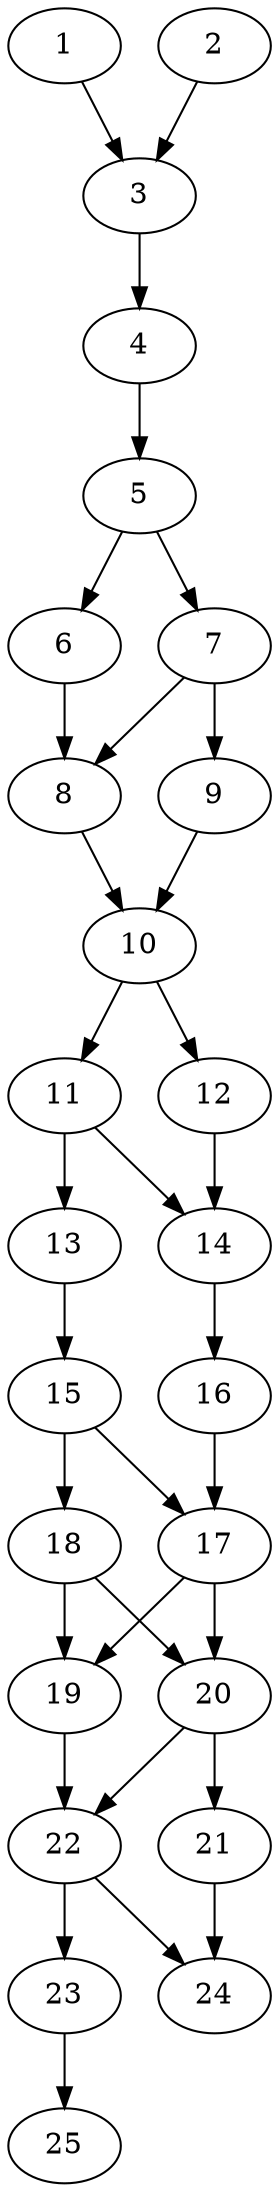 // DAG automatically generated by daggen at Thu Oct  3 14:00:39 2019
// ./daggen --dot -n 25 --ccr 0.3 --fat 0.3 --regular 0.5 --density 0.7 --mindata 5242880 --maxdata 52428800 
digraph G {
  1 [size="109226667", alpha="0.02", expect_size="32768000"] 
  1 -> 3 [size ="32768000"]
  2 [size="37044907", alpha="0.15", expect_size="11113472"] 
  2 -> 3 [size ="11113472"]
  3 [size="168273920", alpha="0.18", expect_size="50482176"] 
  3 -> 4 [size ="50482176"]
  4 [size="20104533", alpha="0.16", expect_size="6031360"] 
  4 -> 5 [size ="6031360"]
  5 [size="171106987", alpha="0.05", expect_size="51332096"] 
  5 -> 6 [size ="51332096"]
  5 -> 7 [size ="51332096"]
  6 [size="157733547", alpha="0.13", expect_size="47320064"] 
  6 -> 8 [size ="47320064"]
  7 [size="66385920", alpha="0.11", expect_size="19915776"] 
  7 -> 8 [size ="19915776"]
  7 -> 9 [size ="19915776"]
  8 [size="149452800", alpha="0.11", expect_size="44835840"] 
  8 -> 10 [size ="44835840"]
  9 [size="134430720", alpha="0.02", expect_size="40329216"] 
  9 -> 10 [size ="40329216"]
  10 [size="96566613", alpha="0.01", expect_size="28969984"] 
  10 -> 11 [size ="28969984"]
  10 -> 12 [size ="28969984"]
  11 [size="18797227", alpha="0.00", expect_size="5639168"] 
  11 -> 13 [size ="5639168"]
  11 -> 14 [size ="5639168"]
  12 [size="31921493", alpha="0.10", expect_size="9576448"] 
  12 -> 14 [size ="9576448"]
  13 [size="147582293", alpha="0.04", expect_size="44274688"] 
  13 -> 15 [size ="44274688"]
  14 [size="135010987", alpha="0.15", expect_size="40503296"] 
  14 -> 16 [size ="40503296"]
  15 [size="104328533", alpha="0.11", expect_size="31298560"] 
  15 -> 17 [size ="31298560"]
  15 -> 18 [size ="31298560"]
  16 [size="146032640", alpha="0.04", expect_size="43809792"] 
  16 -> 17 [size ="43809792"]
  17 [size="92910933", alpha="0.04", expect_size="27873280"] 
  17 -> 19 [size ="27873280"]
  17 -> 20 [size ="27873280"]
  18 [size="23111680", alpha="0.11", expect_size="6933504"] 
  18 -> 19 [size ="6933504"]
  18 -> 20 [size ="6933504"]
  19 [size="106489173", alpha="0.17", expect_size="31946752"] 
  19 -> 22 [size ="31946752"]
  20 [size="119528107", alpha="0.14", expect_size="35858432"] 
  20 -> 21 [size ="35858432"]
  20 -> 22 [size ="35858432"]
  21 [size="129850027", alpha="0.02", expect_size="38955008"] 
  21 -> 24 [size ="38955008"]
  22 [size="130007040", alpha="0.13", expect_size="39002112"] 
  22 -> 23 [size ="39002112"]
  22 -> 24 [size ="39002112"]
  23 [size="54534827", alpha="0.03", expect_size="16360448"] 
  23 -> 25 [size ="16360448"]
  24 [size="82336427", alpha="0.14", expect_size="24700928"] 
  25 [size="44253867", alpha="0.04", expect_size="13276160"] 
}
